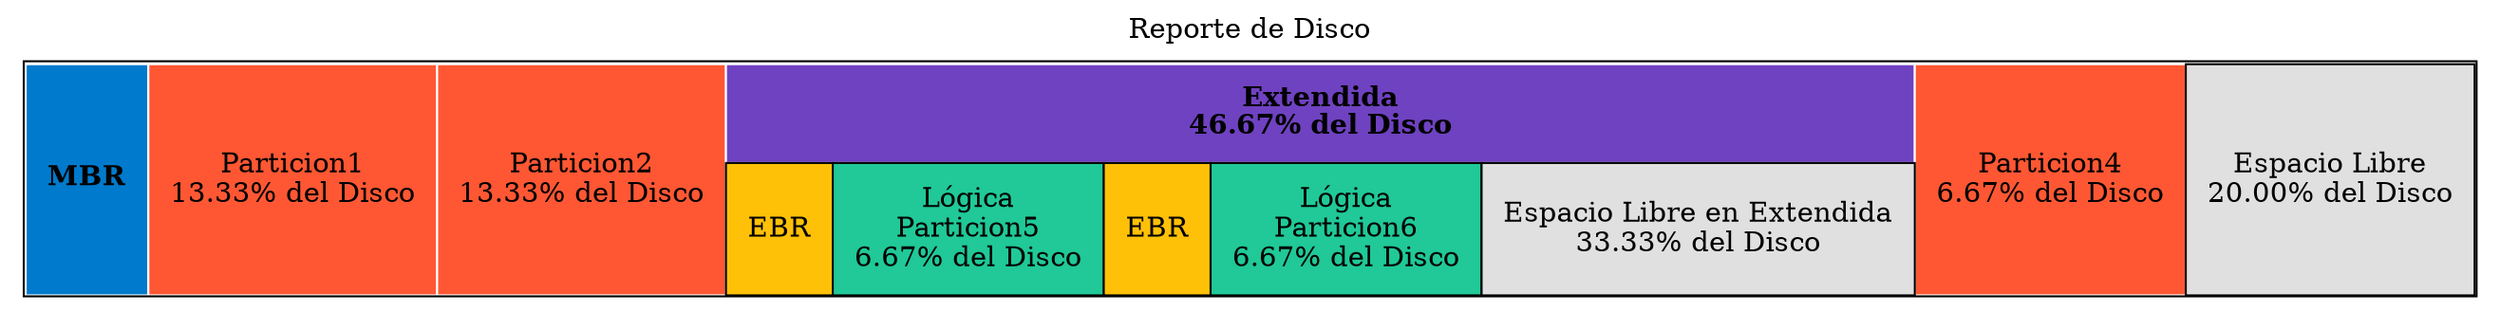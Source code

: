 digraph G {
        labelloc="t";
        label = "Reporte de Disco";
        node [shape=plaintext];
        
        tabla [label=<
        <table border="1" cellborder="1" cellspacing="0" cellpadding="10" bgcolor="#F9F9F9">
        <tr>
            <td rowspan="2" bgcolor="#007ACC" border="1" color="white"><b>MBR</b></td>
                <td rowspan="2" bgcolor="#FF5733" border="1" color="white">Particion1<br/>13.33% del Disco</td>
                <td rowspan="2" bgcolor="#FF5733" border="1" color="white">Particion2<br/>13.33% del Disco</td>
            <td colspan="6" bgcolor="#6F42C1" border="1" color="white"><b>Extendida<br/>46.67% del Disco</b></td>
                <td rowspan="2" bgcolor="#FF5733" border="1" color="white">Particion4<br/>6.67% del Disco</td>
        <td rowspan="2" bgcolor="#E0E0E0" border="1" color="black">Espacio Libre<br/>20.00% del Disco</td></tr><tr>
                <td bgcolor="#FFC107" border="1" color="black">EBR</td>
                <td bgcolor="#20C997" border="1" color="black">Lógica<br/>Particion5<br/>6.67% del Disco</td>
                <td bgcolor="#FFC107" border="1" color="black">EBR</td>
                <td bgcolor="#20C997" border="1" color="black">Lógica<br/>Particion6<br/>6.67% del Disco</td>
                        <td bgcolor="#E0E0E0" border="1" color="black">Espacio Libre en Extendida<br/>33.33% del Disco</td></tr></table>>]; }